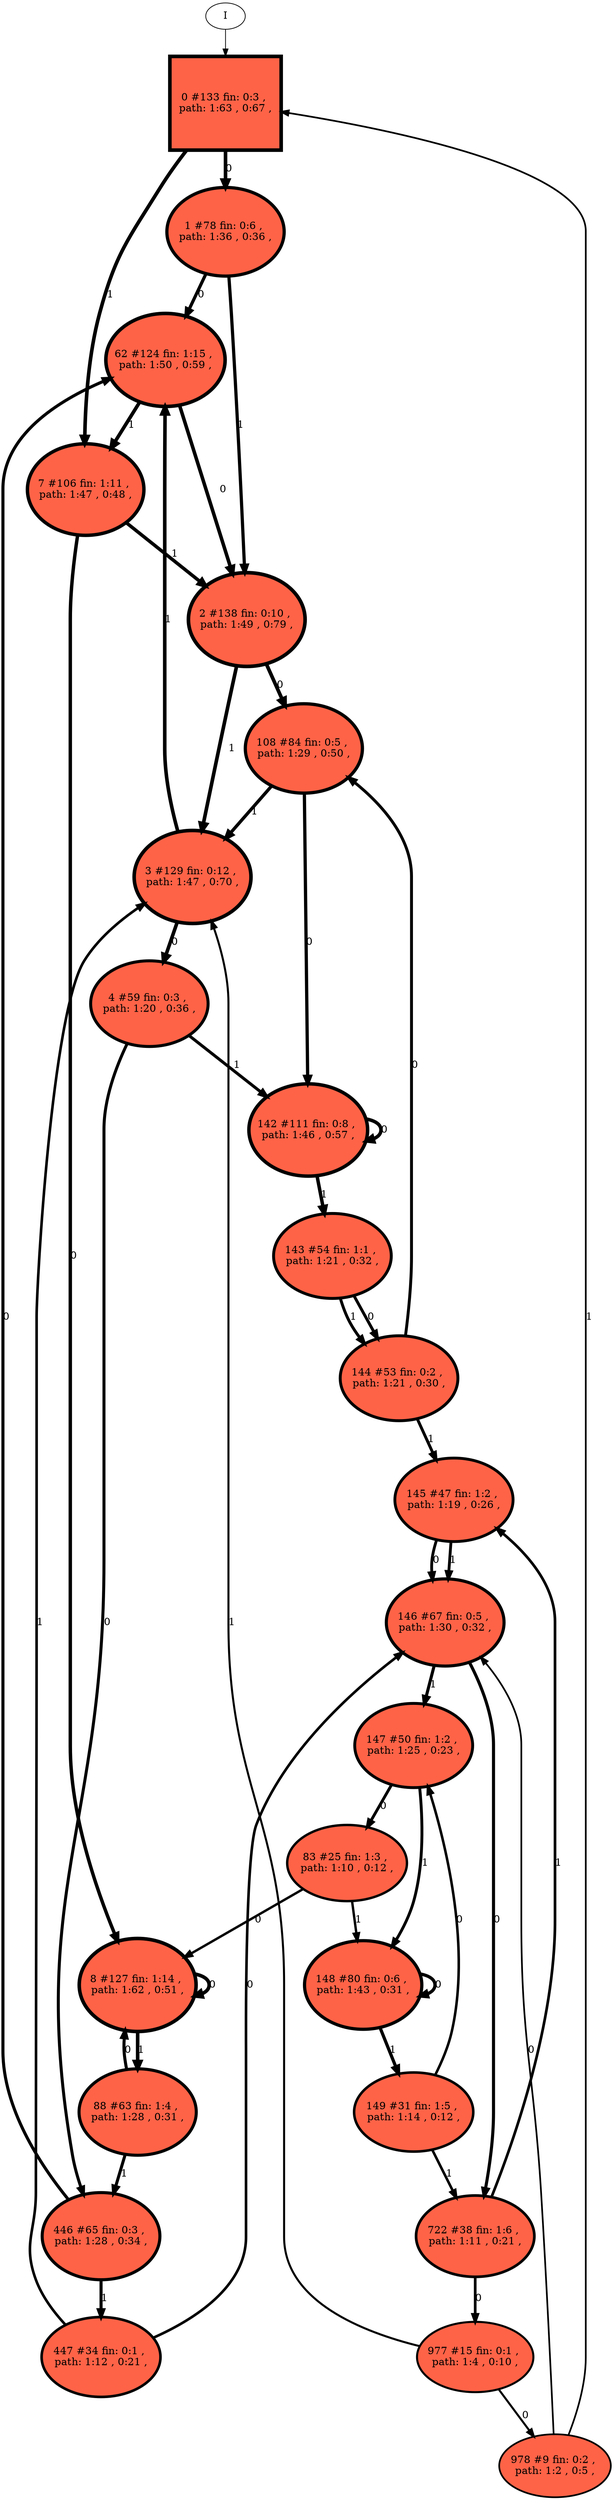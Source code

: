 // produced with flexfringe // 
digraph DFA {
	0 [label="root" shape=box];
		I -> 0;
	0 [ label="0 #133 fin: 0:3 , 
 path: 1:63 , 0:67 , " , style=filled, fillcolor="tomato", width=1.77459, height=1.77459, penwidth=4.89784];
		0 -> 1 [label="0 " , penwidth=4.89784 ];
		0 -> 7 [label="1 " , penwidth=4.89784 ];
	1 [ label="1 #78 fin: 0:6 , 
 path: 1:36 , 0:36 , " , style=filled, fillcolor="tomato", width=1.68073, height=1.68073, penwidth=4.36945];
		1 -> 62 [label="0 " , penwidth=4.36945 ];
		1 -> 2 [label="1 " , penwidth=4.36945 ];
	7 [ label="7 #106 fin: 1:11 , 
 path: 1:47 , 0:48 , " , style=filled, fillcolor="tomato", width=1.73569, height=1.73569, penwidth=4.67283];
		7 -> 8 [label="0 " , penwidth=4.67283 ];
		7 -> 2 [label="1 " , penwidth=4.67283 ];
	62 [ label="62 #124 fin: 1:15 , 
 path: 1:50 , 0:59 , " , style=filled, fillcolor="tomato", width=1.76273, height=1.76273, penwidth=4.82831];
		62 -> 2 [label="0 " , penwidth=4.82831 ];
		62 -> 7 [label="1 " , penwidth=4.82831 ];
	2 [ label="2 #138 fin: 0:10 , 
 path: 1:49 , 0:79 , " , style=filled, fillcolor="tomato", width=1.78078, height=1.78078, penwidth=4.93447];
		2 -> 108 [label="0 " , penwidth=4.93447 ];
		2 -> 3 [label="1 " , penwidth=4.93447 ];
	8 [ label="8 #127 fin: 1:14 , 
 path: 1:62 , 0:51 , " , style=filled, fillcolor="tomato", width=1.76679, height=1.76679, penwidth=4.85203];
		8 -> 8 [label="0 " , penwidth=4.85203 ];
		8 -> 88 [label="1 " , penwidth=4.85203 ];
	108 [ label="108 #84 fin: 0:5 , 
 path: 1:29 , 0:50 , " , style=filled, fillcolor="tomato", width=1.69427, height=1.69427, penwidth=4.44265];
		108 -> 142 [label="0 " , penwidth=4.44265 ];
		108 -> 3 [label="1 " , penwidth=4.44265 ];
	3 [ label="3 #129 fin: 0:12 , 
 path: 1:47 , 0:70 , " , style=filled, fillcolor="tomato", width=1.76943, height=1.76943, penwidth=4.86753];
		3 -> 4 [label="0 " , penwidth=4.86753 ];
		3 -> 62 [label="1 " , penwidth=4.86753 ];
	88 [ label="88 #63 fin: 1:4 , 
 path: 1:28 , 0:31 , " , style=filled, fillcolor="tomato", width=1.64072, height=1.64072, penwidth=4.15888];
		88 -> 8 [label="0 " , penwidth=4.15888 ];
		88 -> 446 [label="1 " , penwidth=4.15888 ];
	142 [ label="142 #111 fin: 0:8 , 
 path: 1:46 , 0:57 , " , style=filled, fillcolor="tomato", width=1.74371, height=1.74371, penwidth=4.7185];
		142 -> 142 [label="0 " , penwidth=4.7185 ];
		142 -> 143 [label="1 " , penwidth=4.7185 ];
	4 [ label="4 #59 fin: 0:3 , 
 path: 1:20 , 0:36 , " , style=filled, fillcolor="tomato", width=1.62813, height=1.62813, penwidth=4.09434];
		4 -> 446 [label="0 " , penwidth=4.09434 ];
		4 -> 142 [label="1 " , penwidth=4.09434 ];
	143 [ label="143 #54 fin: 1:1 , 
 path: 1:21 , 0:32 , " , style=filled, fillcolor="tomato", width=1.6109, height=1.6109, penwidth=4.00733];
		143 -> 144 [label="0 " , penwidth=4.00733 ];
		143 -> 144 [label="1 " , penwidth=4.00733 ];
	446 [ label="446 #65 fin: 0:3 , 
 path: 1:28 , 0:34 , " , style=filled, fillcolor="tomato", width=1.64667, height=1.64667, penwidth=4.18965];
		446 -> 62 [label="0 " , penwidth=4.18965 ];
		446 -> 447 [label="1 " , penwidth=4.18965 ];
	144 [ label="144 #53 fin: 0:2 , 
 path: 1:21 , 0:30 , " , style=filled, fillcolor="tomato", width=1.60723, height=1.60723, penwidth=3.98898];
		144 -> 108 [label="0 " , penwidth=3.98898 ];
		144 -> 145 [label="1 " , penwidth=3.98898 ];
	447 [ label="447 #34 fin: 0:1 , 
 path: 1:12 , 0:21 , " , style=filled, fillcolor="tomato", width=1.5163, height=1.5163, penwidth=3.55535];
		447 -> 146 [label="0 " , penwidth=3.55535 ];
		447 -> 3 [label="1 " , penwidth=3.55535 ];
	145 [ label="145 #47 fin: 1:2 , 
 path: 1:19 , 0:26 , " , style=filled, fillcolor="tomato", width=1.58334, height=1.58334, penwidth=3.8712];
		145 -> 146 [label="0 " , penwidth=3.8712 ];
		145 -> 146 [label="1 " , penwidth=3.8712 ];
	146 [ label="146 #67 fin: 0:5 , 
 path: 1:30 , 0:32 , " , style=filled, fillcolor="tomato", width=1.6524, height=1.6524, penwidth=4.21951];
		146 -> 722 [label="0 " , penwidth=4.21951 ];
		146 -> 147 [label="1 " , penwidth=4.21951 ];
	722 [ label="722 #38 fin: 1:6 , 
 path: 1:11 , 0:21 , " , style=filled, fillcolor="tomato", width=1.53978, height=1.53978, penwidth=3.66356];
		722 -> 977 [label="0 " , penwidth=3.66356 ];
		722 -> 145 [label="1 " , penwidth=3.66356 ];
	147 [ label="147 #50 fin: 1:2 , 
 path: 1:25 , 0:23 , " , style=filled, fillcolor="tomato", width=1.59571, height=1.59571, penwidth=3.93183];
		147 -> 83 [label="0 " , penwidth=3.93183 ];
		147 -> 148 [label="1 " , penwidth=3.93183 ];
	148 [ label="148 #80 fin: 0:6 , 
 path: 1:43 , 0:31 , " , style=filled, fillcolor="tomato", width=1.68537, height=1.68537, penwidth=4.39445];
		148 -> 148 [label="0 " , penwidth=4.39445 ];
		148 -> 149 [label="1 " , penwidth=4.39445 ];
	149 [ label="149 #31 fin: 1:5 , 
 path: 1:14 , 0:12 , " , style=filled, fillcolor="tomato", width=1.49643, height=1.49643, penwidth=3.46574];
		149 -> 147 [label="0 " , penwidth=3.46574 ];
		149 -> 722 [label="1 " , penwidth=3.46574 ];
	83 [ label="83 #25 fin: 1:3 , 
 path: 1:10 , 0:12 , " , style=filled, fillcolor="tomato", width=1.44882, height=1.44882, penwidth=3.2581];
		83 -> 8 [label="0 " , penwidth=3.2581 ];
		83 -> 148 [label="1 " , penwidth=3.2581 ];
	977 [ label="977 #15 fin: 0:1 , 
 path: 1:4 , 0:10 , " , style=filled, fillcolor="tomato", width=1.32776, height=1.32776, penwidth=2.77259];
		977 -> 978 [label="0 " , penwidth=2.77259 ];
		977 -> 3 [label="1 " , penwidth=2.77259 ];
	978 [ label="978 #9 fin: 0:2 , 
 path: 1:2 , 0:5 , " , style=filled, fillcolor="tomato", width=1.19471, height=1.19471, penwidth=2.30259];
		978 -> 146 [label="0 " , penwidth=2.30259 ];
		978 -> 0 [label="1 " , penwidth=2.30259 ];
}
